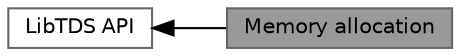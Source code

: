 digraph "Memory allocation"
{
 // LATEX_PDF_SIZE
  bgcolor="transparent";
  edge [fontname=Helvetica,fontsize=10,labelfontname=Helvetica,labelfontsize=10];
  node [fontname=Helvetica,fontsize=10,shape=box,height=0.2,width=0.4];
  rankdir=LR;
  Node2 [id="Node000002",label="LibTDS API",height=0.2,width=0.4,color="grey40", fillcolor="white", style="filled",URL="$a00594.html",tooltip="Callable functions in libtds."];
  Node1 [id="Node000001",label="Memory allocation",height=0.2,width=0.4,color="gray40", fillcolor="grey60", style="filled", fontcolor="black",tooltip="Allocate or free resources."];
  Node2->Node1 [shape=plaintext, dir="back", style="solid"];
}
